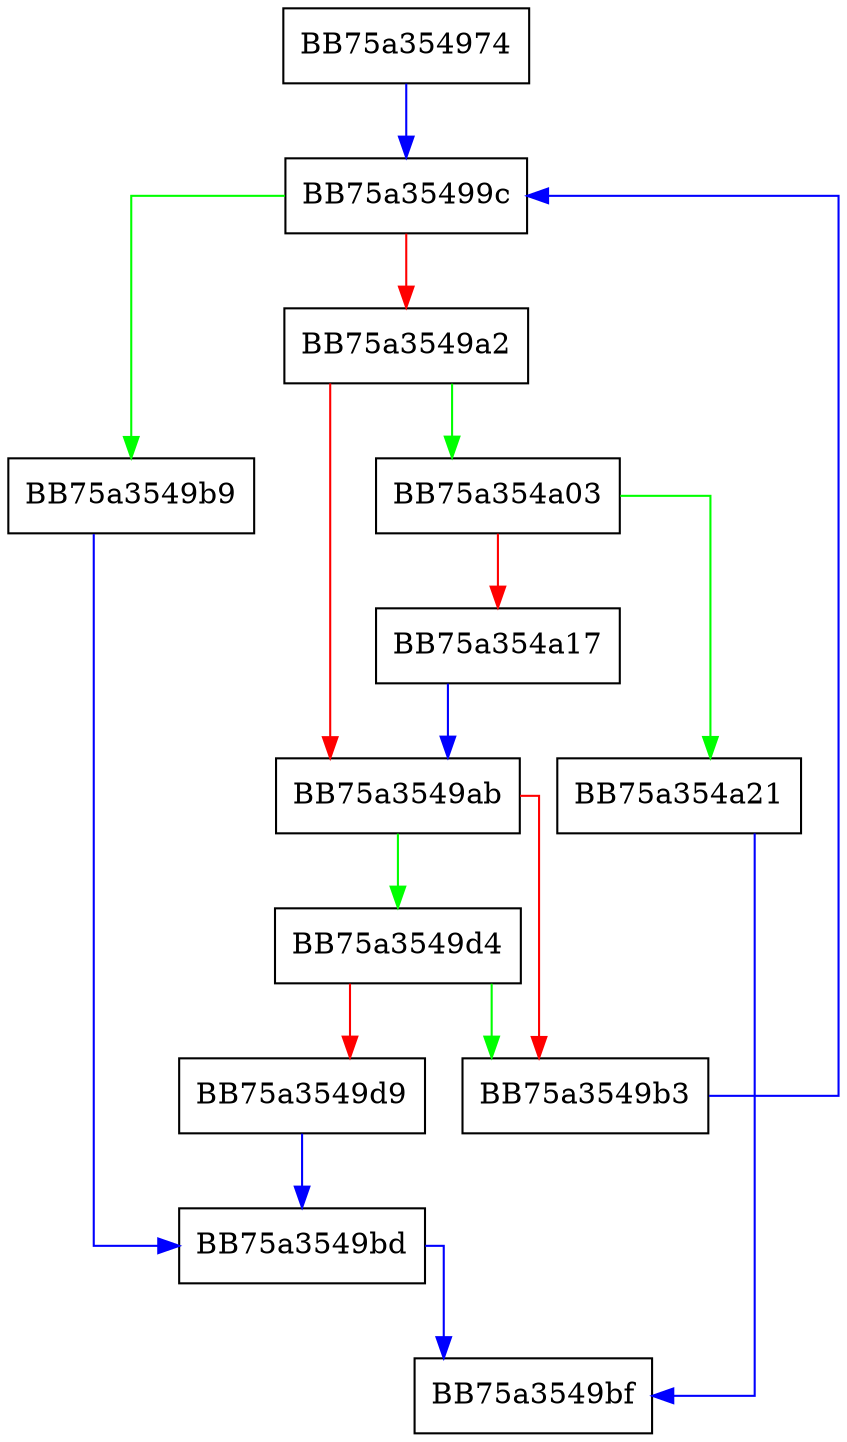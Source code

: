 digraph nfaMatch {
  node [shape="box"];
  graph [splines=ortho];
  BB75a354974 -> BB75a35499c [color="blue"];
  BB75a35499c -> BB75a3549b9 [color="green"];
  BB75a35499c -> BB75a3549a2 [color="red"];
  BB75a3549a2 -> BB75a354a03 [color="green"];
  BB75a3549a2 -> BB75a3549ab [color="red"];
  BB75a3549ab -> BB75a3549d4 [color="green"];
  BB75a3549ab -> BB75a3549b3 [color="red"];
  BB75a3549b3 -> BB75a35499c [color="blue"];
  BB75a3549b9 -> BB75a3549bd [color="blue"];
  BB75a3549bd -> BB75a3549bf [color="blue"];
  BB75a3549d4 -> BB75a3549b3 [color="green"];
  BB75a3549d4 -> BB75a3549d9 [color="red"];
  BB75a3549d9 -> BB75a3549bd [color="blue"];
  BB75a354a03 -> BB75a354a21 [color="green"];
  BB75a354a03 -> BB75a354a17 [color="red"];
  BB75a354a17 -> BB75a3549ab [color="blue"];
  BB75a354a21 -> BB75a3549bf [color="blue"];
}